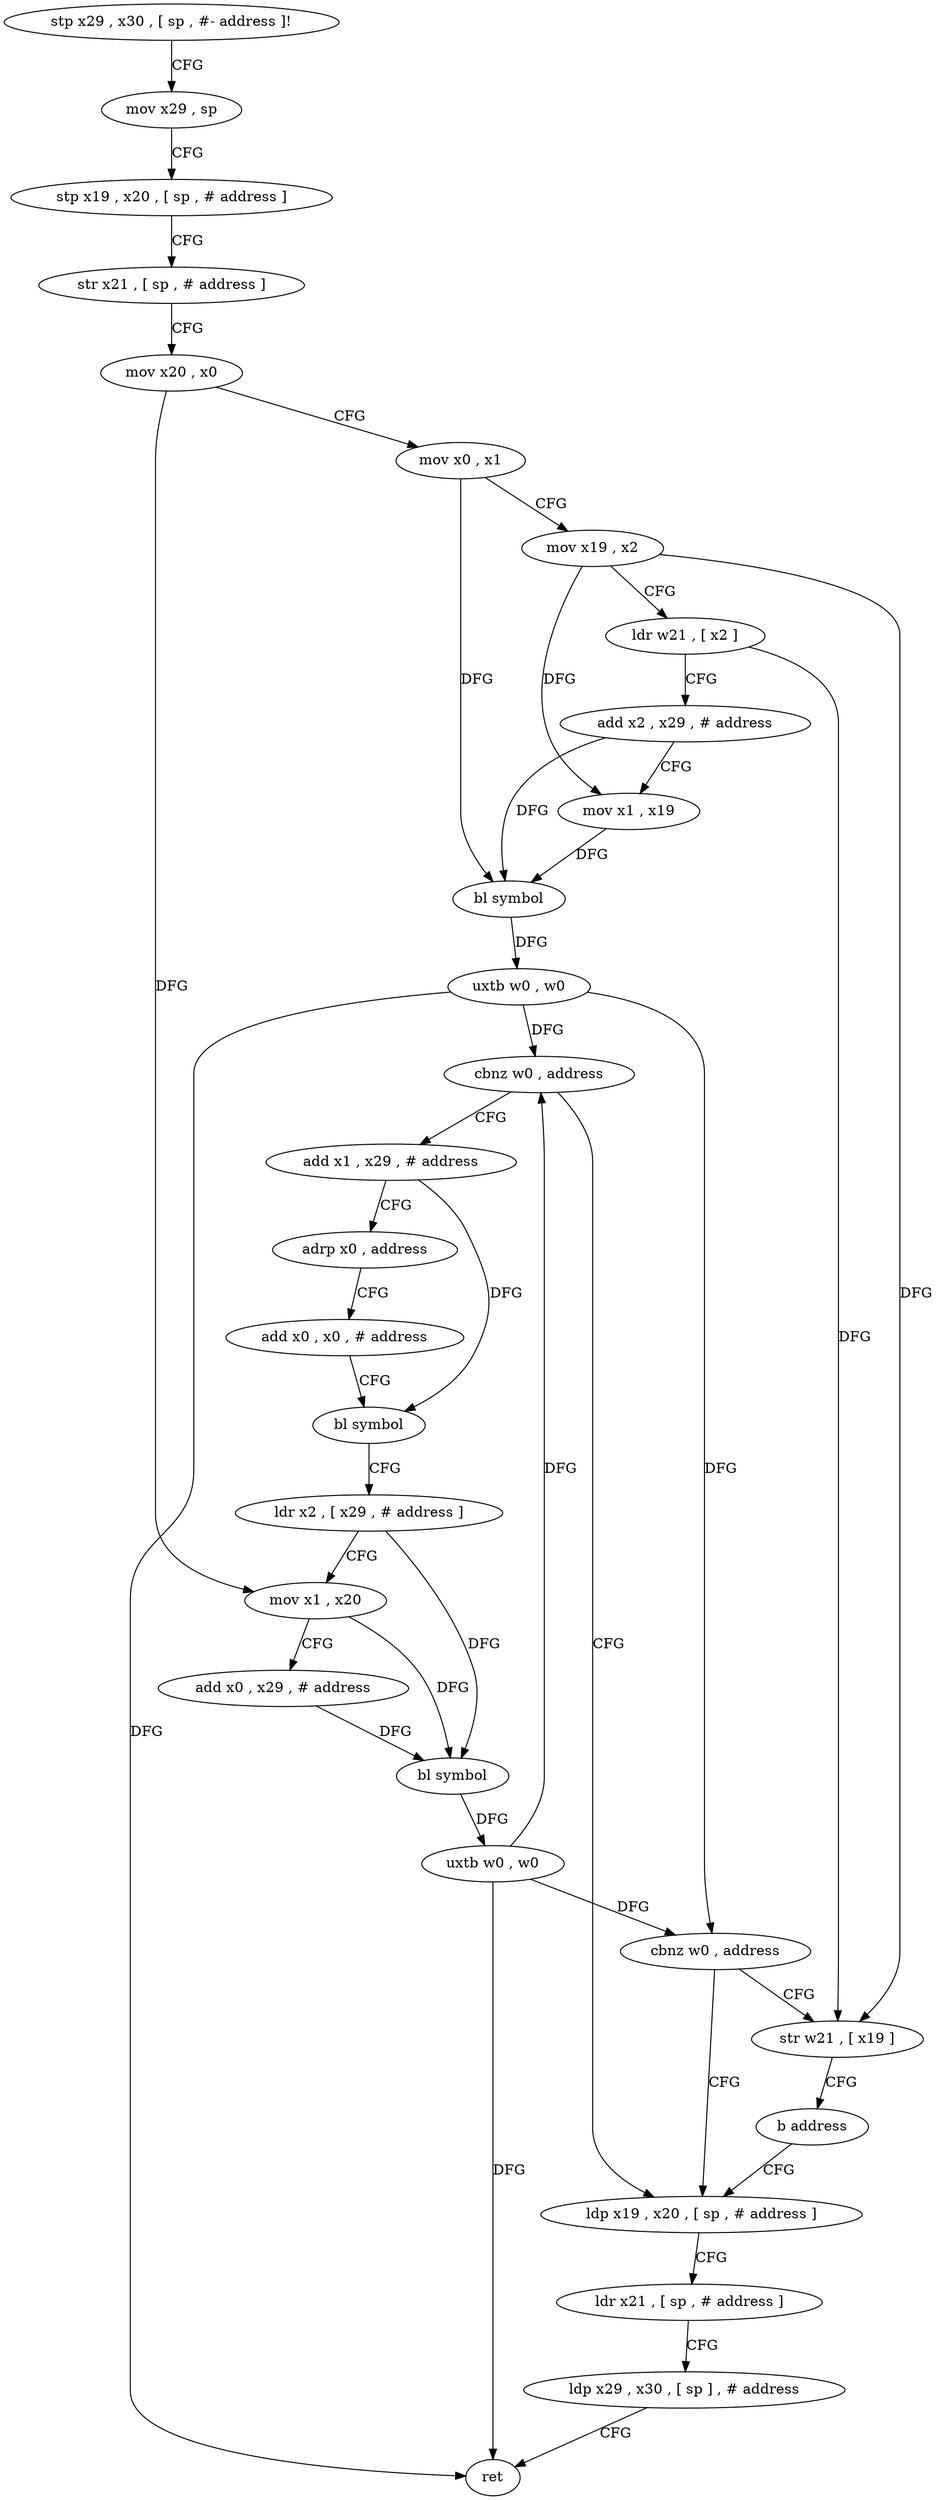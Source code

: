 digraph "func" {
"4251604" [label = "stp x29 , x30 , [ sp , #- address ]!" ]
"4251608" [label = "mov x29 , sp" ]
"4251612" [label = "stp x19 , x20 , [ sp , # address ]" ]
"4251616" [label = "str x21 , [ sp , # address ]" ]
"4251620" [label = "mov x20 , x0" ]
"4251624" [label = "mov x0 , x1" ]
"4251628" [label = "mov x19 , x2" ]
"4251632" [label = "ldr w21 , [ x2 ]" ]
"4251636" [label = "add x2 , x29 , # address" ]
"4251640" [label = "mov x1 , x19" ]
"4251644" [label = "bl symbol" ]
"4251648" [label = "uxtb w0 , w0" ]
"4251652" [label = "cbnz w0 , address" ]
"4251672" [label = "add x1 , x29 , # address" ]
"4251656" [label = "ldp x19 , x20 , [ sp , # address ]" ]
"4251676" [label = "adrp x0 , address" ]
"4251680" [label = "add x0 , x0 , # address" ]
"4251684" [label = "bl symbol" ]
"4251688" [label = "ldr x2 , [ x29 , # address ]" ]
"4251692" [label = "mov x1 , x20" ]
"4251696" [label = "add x0 , x29 , # address" ]
"4251700" [label = "bl symbol" ]
"4251704" [label = "uxtb w0 , w0" ]
"4251708" [label = "cbnz w0 , address" ]
"4251712" [label = "str w21 , [ x19 ]" ]
"4251660" [label = "ldr x21 , [ sp , # address ]" ]
"4251664" [label = "ldp x29 , x30 , [ sp ] , # address" ]
"4251668" [label = "ret" ]
"4251716" [label = "b address" ]
"4251604" -> "4251608" [ label = "CFG" ]
"4251608" -> "4251612" [ label = "CFG" ]
"4251612" -> "4251616" [ label = "CFG" ]
"4251616" -> "4251620" [ label = "CFG" ]
"4251620" -> "4251624" [ label = "CFG" ]
"4251620" -> "4251692" [ label = "DFG" ]
"4251624" -> "4251628" [ label = "CFG" ]
"4251624" -> "4251644" [ label = "DFG" ]
"4251628" -> "4251632" [ label = "CFG" ]
"4251628" -> "4251640" [ label = "DFG" ]
"4251628" -> "4251712" [ label = "DFG" ]
"4251632" -> "4251636" [ label = "CFG" ]
"4251632" -> "4251712" [ label = "DFG" ]
"4251636" -> "4251640" [ label = "CFG" ]
"4251636" -> "4251644" [ label = "DFG" ]
"4251640" -> "4251644" [ label = "DFG" ]
"4251644" -> "4251648" [ label = "DFG" ]
"4251648" -> "4251652" [ label = "DFG" ]
"4251648" -> "4251708" [ label = "DFG" ]
"4251648" -> "4251668" [ label = "DFG" ]
"4251652" -> "4251672" [ label = "CFG" ]
"4251652" -> "4251656" [ label = "CFG" ]
"4251672" -> "4251676" [ label = "CFG" ]
"4251672" -> "4251684" [ label = "DFG" ]
"4251656" -> "4251660" [ label = "CFG" ]
"4251676" -> "4251680" [ label = "CFG" ]
"4251680" -> "4251684" [ label = "CFG" ]
"4251684" -> "4251688" [ label = "CFG" ]
"4251688" -> "4251692" [ label = "CFG" ]
"4251688" -> "4251700" [ label = "DFG" ]
"4251692" -> "4251696" [ label = "CFG" ]
"4251692" -> "4251700" [ label = "DFG" ]
"4251696" -> "4251700" [ label = "DFG" ]
"4251700" -> "4251704" [ label = "DFG" ]
"4251704" -> "4251708" [ label = "DFG" ]
"4251704" -> "4251652" [ label = "DFG" ]
"4251704" -> "4251668" [ label = "DFG" ]
"4251708" -> "4251656" [ label = "CFG" ]
"4251708" -> "4251712" [ label = "CFG" ]
"4251712" -> "4251716" [ label = "CFG" ]
"4251660" -> "4251664" [ label = "CFG" ]
"4251664" -> "4251668" [ label = "CFG" ]
"4251716" -> "4251656" [ label = "CFG" ]
}
